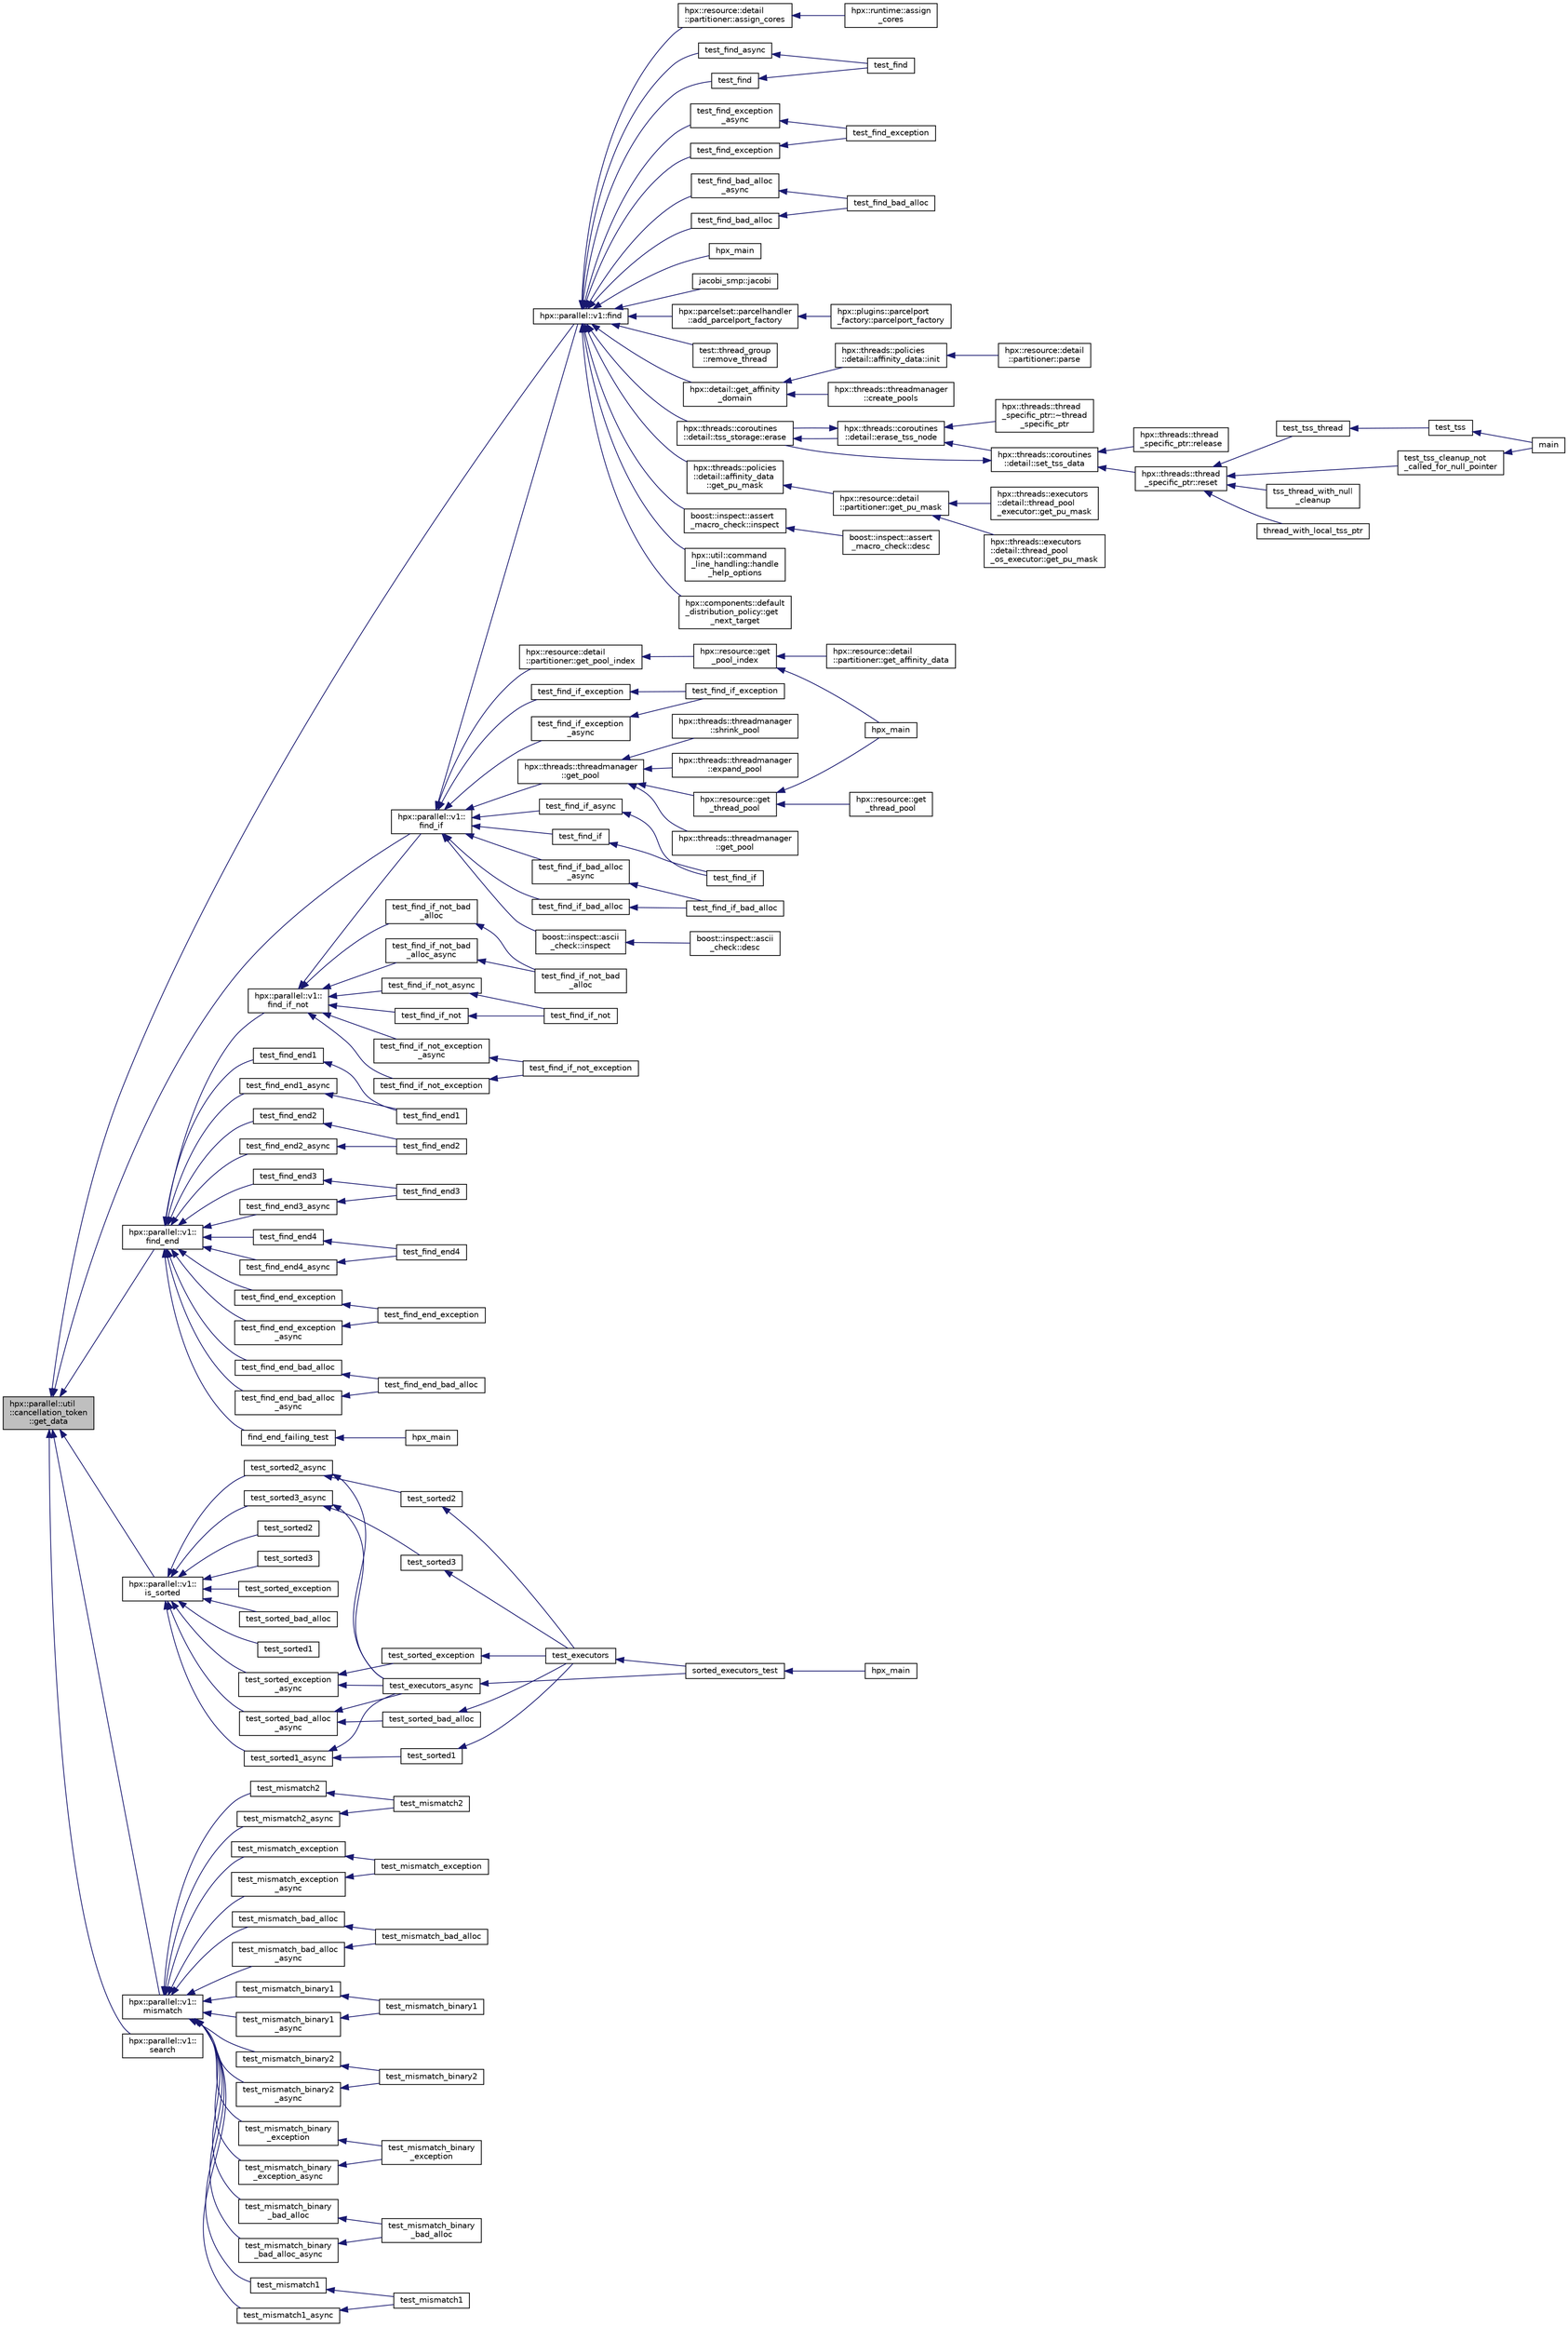 digraph "hpx::parallel::util::cancellation_token::get_data"
{
  edge [fontname="Helvetica",fontsize="10",labelfontname="Helvetica",labelfontsize="10"];
  node [fontname="Helvetica",fontsize="10",shape=record];
  rankdir="LR";
  Node171 [label="hpx::parallel::util\l::cancellation_token\l::get_data",height=0.2,width=0.4,color="black", fillcolor="grey75", style="filled", fontcolor="black"];
  Node171 -> Node172 [dir="back",color="midnightblue",fontsize="10",style="solid",fontname="Helvetica"];
  Node172 [label="hpx::parallel::v1::find",height=0.2,width=0.4,color="black", fillcolor="white", style="filled",URL="$db/db9/namespacehpx_1_1parallel_1_1v1.html#a76c5f5c453899c36a61bfa76425b007a"];
  Node172 -> Node173 [dir="back",color="midnightblue",fontsize="10",style="solid",fontname="Helvetica"];
  Node173 [label="hpx::threads::policies\l::detail::affinity_data\l::get_pu_mask",height=0.2,width=0.4,color="black", fillcolor="white", style="filled",URL="$d7/d9b/structhpx_1_1threads_1_1policies_1_1detail_1_1affinity__data.html#ab0cc2ec8ed94ae2b82c20a6b975ecf75"];
  Node173 -> Node174 [dir="back",color="midnightblue",fontsize="10",style="solid",fontname="Helvetica"];
  Node174 [label="hpx::resource::detail\l::partitioner::get_pu_mask",height=0.2,width=0.4,color="black", fillcolor="white", style="filled",URL="$d0/dab/classhpx_1_1resource_1_1detail_1_1partitioner.html#a9cee933ef199fef31e6b8d48f42bb77b"];
  Node174 -> Node175 [dir="back",color="midnightblue",fontsize="10",style="solid",fontname="Helvetica"];
  Node175 [label="hpx::threads::executors\l::detail::thread_pool\l_executor::get_pu_mask",height=0.2,width=0.4,color="black", fillcolor="white", style="filled",URL="$d0/d20/classhpx_1_1threads_1_1executors_1_1detail_1_1thread__pool__executor.html#a6a0c0ade274c2f5f2f6651699873942c"];
  Node174 -> Node176 [dir="back",color="midnightblue",fontsize="10",style="solid",fontname="Helvetica"];
  Node176 [label="hpx::threads::executors\l::detail::thread_pool\l_os_executor::get_pu_mask",height=0.2,width=0.4,color="black", fillcolor="white", style="filled",URL="$da/dda/classhpx_1_1threads_1_1executors_1_1detail_1_1thread__pool__os__executor.html#ac43430f91516a48e9ddbefd7ee58ef3c"];
  Node172 -> Node177 [dir="back",color="midnightblue",fontsize="10",style="solid",fontname="Helvetica"];
  Node177 [label="boost::inspect::assert\l_macro_check::inspect",height=0.2,width=0.4,color="black", fillcolor="white", style="filled",URL="$dc/dc3/classboost_1_1inspect_1_1assert__macro__check.html#acacd792dafb1acb416c7ff6e6de75277"];
  Node177 -> Node178 [dir="back",color="midnightblue",fontsize="10",style="solid",fontname="Helvetica"];
  Node178 [label="boost::inspect::assert\l_macro_check::desc",height=0.2,width=0.4,color="black", fillcolor="white", style="filled",URL="$dc/dc3/classboost_1_1inspect_1_1assert__macro__check.html#a285a9944af58fe40003209254e09b8b9"];
  Node172 -> Node179 [dir="back",color="midnightblue",fontsize="10",style="solid",fontname="Helvetica"];
  Node179 [label="hpx::util::command\l_line_handling::handle\l_help_options",height=0.2,width=0.4,color="black", fillcolor="white", style="filled",URL="$d2/df0/structhpx_1_1util_1_1command__line__handling.html#a82826d63f60ce620e8ad794f8af4ceaa"];
  Node172 -> Node180 [dir="back",color="midnightblue",fontsize="10",style="solid",fontname="Helvetica"];
  Node180 [label="hpx::components::default\l_distribution_policy::get\l_next_target",height=0.2,width=0.4,color="black", fillcolor="white", style="filled",URL="$dc/dba/structhpx_1_1components_1_1default__distribution__policy.html#a4e1bef382e3d6843ff6dda045595dd4e"];
  Node172 -> Node181 [dir="back",color="midnightblue",fontsize="10",style="solid",fontname="Helvetica"];
  Node181 [label="hpx::resource::detail\l::partitioner::assign_cores",height=0.2,width=0.4,color="black", fillcolor="white", style="filled",URL="$d0/dab/classhpx_1_1resource_1_1detail_1_1partitioner.html#a11483ef960b429a24d9856cba726bd04"];
  Node181 -> Node182 [dir="back",color="midnightblue",fontsize="10",style="solid",fontname="Helvetica"];
  Node182 [label="hpx::runtime::assign\l_cores",height=0.2,width=0.4,color="black", fillcolor="white", style="filled",URL="$d0/d7b/classhpx_1_1runtime.html#ab3c29b4713d734dea0e6a5799bfe24e5"];
  Node172 -> Node183 [dir="back",color="midnightblue",fontsize="10",style="solid",fontname="Helvetica"];
  Node183 [label="test_find",height=0.2,width=0.4,color="black", fillcolor="white", style="filled",URL="$d4/dfc/find_8cpp.html#a413cca1acd45c0d8e2f932c6ef2fd02f"];
  Node183 -> Node184 [dir="back",color="midnightblue",fontsize="10",style="solid",fontname="Helvetica"];
  Node184 [label="test_find",height=0.2,width=0.4,color="black", fillcolor="white", style="filled",URL="$d4/dfc/find_8cpp.html#add2f807b977eafe91b6be7e6035d8d6a"];
  Node172 -> Node185 [dir="back",color="midnightblue",fontsize="10",style="solid",fontname="Helvetica"];
  Node185 [label="test_find_async",height=0.2,width=0.4,color="black", fillcolor="white", style="filled",URL="$d4/dfc/find_8cpp.html#abcfb114fa4026d0c9fb890366bd0bbec"];
  Node185 -> Node184 [dir="back",color="midnightblue",fontsize="10",style="solid",fontname="Helvetica"];
  Node172 -> Node186 [dir="back",color="midnightblue",fontsize="10",style="solid",fontname="Helvetica"];
  Node186 [label="test_find_exception",height=0.2,width=0.4,color="black", fillcolor="white", style="filled",URL="$d4/dfc/find_8cpp.html#a496774f6f0dd50d32f0f2839011fb820"];
  Node186 -> Node187 [dir="back",color="midnightblue",fontsize="10",style="solid",fontname="Helvetica"];
  Node187 [label="test_find_exception",height=0.2,width=0.4,color="black", fillcolor="white", style="filled",URL="$d4/dfc/find_8cpp.html#a9404283ee70c671c19d01288d4d8796f"];
  Node172 -> Node188 [dir="back",color="midnightblue",fontsize="10",style="solid",fontname="Helvetica"];
  Node188 [label="test_find_exception\l_async",height=0.2,width=0.4,color="black", fillcolor="white", style="filled",URL="$d4/dfc/find_8cpp.html#a53292bd46fa066f703c6fd40f981cd45"];
  Node188 -> Node187 [dir="back",color="midnightblue",fontsize="10",style="solid",fontname="Helvetica"];
  Node172 -> Node189 [dir="back",color="midnightblue",fontsize="10",style="solid",fontname="Helvetica"];
  Node189 [label="test_find_bad_alloc",height=0.2,width=0.4,color="black", fillcolor="white", style="filled",URL="$d4/dfc/find_8cpp.html#ac2312cc0f6667cd3cff2caa36d1b7734"];
  Node189 -> Node190 [dir="back",color="midnightblue",fontsize="10",style="solid",fontname="Helvetica"];
  Node190 [label="test_find_bad_alloc",height=0.2,width=0.4,color="black", fillcolor="white", style="filled",URL="$d4/dfc/find_8cpp.html#ae5fbab4398b9ca90cc964b615b5f1c1a"];
  Node172 -> Node191 [dir="back",color="midnightblue",fontsize="10",style="solid",fontname="Helvetica"];
  Node191 [label="test_find_bad_alloc\l_async",height=0.2,width=0.4,color="black", fillcolor="white", style="filled",URL="$d4/dfc/find_8cpp.html#a0c63d4bd514863e2ddf82ae7f509ffbe"];
  Node191 -> Node190 [dir="back",color="midnightblue",fontsize="10",style="solid",fontname="Helvetica"];
  Node172 -> Node192 [dir="back",color="midnightblue",fontsize="10",style="solid",fontname="Helvetica"];
  Node192 [label="hpx_main",height=0.2,width=0.4,color="black", fillcolor="white", style="filled",URL="$d3/d07/hpx__main_8cpp.html#aefd26dd818037509b2241068d57e3e1d"];
  Node172 -> Node193 [dir="back",color="midnightblue",fontsize="10",style="solid",fontname="Helvetica"];
  Node193 [label="jacobi_smp::jacobi",height=0.2,width=0.4,color="black", fillcolor="white", style="filled",URL="$d9/d34/namespacejacobi__smp.html#af900093e00c8d09d2dab2ab5a9885b88"];
  Node172 -> Node194 [dir="back",color="midnightblue",fontsize="10",style="solid",fontname="Helvetica"];
  Node194 [label="hpx::parcelset::parcelhandler\l::add_parcelport_factory",height=0.2,width=0.4,color="black", fillcolor="white", style="filled",URL="$d4/d2f/classhpx_1_1parcelset_1_1parcelhandler.html#a9da109ba1c81cf97c3a23f3574236792"];
  Node194 -> Node195 [dir="back",color="midnightblue",fontsize="10",style="solid",fontname="Helvetica"];
  Node195 [label="hpx::plugins::parcelport\l_factory::parcelport_factory",height=0.2,width=0.4,color="black", fillcolor="white", style="filled",URL="$d2/d50/structhpx_1_1plugins_1_1parcelport__factory.html#ab8a171f42000c26fc87ef284cf5f430d",tooltip="Construct a new factory instance. "];
  Node172 -> Node196 [dir="back",color="midnightblue",fontsize="10",style="solid",fontname="Helvetica"];
  Node196 [label="test::thread_group\l::remove_thread",height=0.2,width=0.4,color="black", fillcolor="white", style="filled",URL="$d3/d4a/classtest_1_1thread__group.html#a46ede5745b9a3f16477ab7ccef9df327"];
  Node172 -> Node197 [dir="back",color="midnightblue",fontsize="10",style="solid",fontname="Helvetica"];
  Node197 [label="hpx::detail::get_affinity\l_domain",height=0.2,width=0.4,color="black", fillcolor="white", style="filled",URL="$d5/dbe/namespacehpx_1_1detail.html#aba0255eccfb2fb3814686ca35150ed98"];
  Node197 -> Node198 [dir="back",color="midnightblue",fontsize="10",style="solid",fontname="Helvetica"];
  Node198 [label="hpx::threads::policies\l::detail::affinity_data::init",height=0.2,width=0.4,color="black", fillcolor="white", style="filled",URL="$d7/d9b/structhpx_1_1threads_1_1policies_1_1detail_1_1affinity__data.html#af1b5d1af92b58e065b42048f9114f107"];
  Node198 -> Node199 [dir="back",color="midnightblue",fontsize="10",style="solid",fontname="Helvetica"];
  Node199 [label="hpx::resource::detail\l::partitioner::parse",height=0.2,width=0.4,color="black", fillcolor="white", style="filled",URL="$d0/dab/classhpx_1_1resource_1_1detail_1_1partitioner.html#a8319dd5018945e7d493f7a6d88a6ca02"];
  Node197 -> Node200 [dir="back",color="midnightblue",fontsize="10",style="solid",fontname="Helvetica"];
  Node200 [label="hpx::threads::threadmanager\l::create_pools",height=0.2,width=0.4,color="black", fillcolor="white", style="filled",URL="$d5/daa/classhpx_1_1threads_1_1threadmanager.html#a06b54e28bef5baacf1e8bff34adac4d0"];
  Node172 -> Node201 [dir="back",color="midnightblue",fontsize="10",style="solid",fontname="Helvetica"];
  Node201 [label="hpx::threads::coroutines\l::detail::tss_storage::erase",height=0.2,width=0.4,color="black", fillcolor="white", style="filled",URL="$d3/dbe/classhpx_1_1threads_1_1coroutines_1_1detail_1_1tss__storage.html#a451f63a99f268755c501200b504e8058"];
  Node201 -> Node202 [dir="back",color="midnightblue",fontsize="10",style="solid",fontname="Helvetica"];
  Node202 [label="hpx::threads::coroutines\l::detail::erase_tss_node",height=0.2,width=0.4,color="black", fillcolor="white", style="filled",URL="$d2/dfe/namespacehpx_1_1threads_1_1coroutines_1_1detail.html#a0015b3872ea3c32ecfdc3da42ce132e8"];
  Node202 -> Node203 [dir="back",color="midnightblue",fontsize="10",style="solid",fontname="Helvetica"];
  Node203 [label="hpx::threads::thread\l_specific_ptr::~thread\l_specific_ptr",height=0.2,width=0.4,color="black", fillcolor="white", style="filled",URL="$d1/dd4/classhpx_1_1threads_1_1thread__specific__ptr.html#ad3e46c15fe05e660ad592e0c9797f018"];
  Node202 -> Node204 [dir="back",color="midnightblue",fontsize="10",style="solid",fontname="Helvetica"];
  Node204 [label="hpx::threads::coroutines\l::detail::set_tss_data",height=0.2,width=0.4,color="black", fillcolor="white", style="filled",URL="$d2/dfe/namespacehpx_1_1threads_1_1coroutines_1_1detail.html#a85126f59ca3809c64cfcfcae99429a67"];
  Node204 -> Node205 [dir="back",color="midnightblue",fontsize="10",style="solid",fontname="Helvetica"];
  Node205 [label="hpx::threads::thread\l_specific_ptr::release",height=0.2,width=0.4,color="black", fillcolor="white", style="filled",URL="$d1/dd4/classhpx_1_1threads_1_1thread__specific__ptr.html#a8e31cd7392d00aabdc93aa9e358be1b7"];
  Node204 -> Node206 [dir="back",color="midnightblue",fontsize="10",style="solid",fontname="Helvetica"];
  Node206 [label="hpx::threads::thread\l_specific_ptr::reset",height=0.2,width=0.4,color="black", fillcolor="white", style="filled",URL="$d1/dd4/classhpx_1_1threads_1_1thread__specific__ptr.html#af0654936c456eaf9700979a6b43a0c85"];
  Node206 -> Node207 [dir="back",color="midnightblue",fontsize="10",style="solid",fontname="Helvetica"];
  Node207 [label="test_tss_thread",height=0.2,width=0.4,color="black", fillcolor="white", style="filled",URL="$dc/d69/tests_2unit_2threads_2tss_8cpp.html#a34a05b59682be89efcb6f071094b0580"];
  Node207 -> Node208 [dir="back",color="midnightblue",fontsize="10",style="solid",fontname="Helvetica"];
  Node208 [label="test_tss",height=0.2,width=0.4,color="black", fillcolor="white", style="filled",URL="$dc/d69/tests_2unit_2threads_2tss_8cpp.html#a0d9e811cdb56a2a84ce48358e890563b"];
  Node208 -> Node209 [dir="back",color="midnightblue",fontsize="10",style="solid",fontname="Helvetica"];
  Node209 [label="main",height=0.2,width=0.4,color="black", fillcolor="white", style="filled",URL="$dc/d69/tests_2unit_2threads_2tss_8cpp.html#a3c04138a5bfe5d72780bb7e82a18e627"];
  Node206 -> Node210 [dir="back",color="midnightblue",fontsize="10",style="solid",fontname="Helvetica"];
  Node210 [label="tss_thread_with_null\l_cleanup",height=0.2,width=0.4,color="black", fillcolor="white", style="filled",URL="$dc/d69/tests_2unit_2threads_2tss_8cpp.html#adff6b518b18df76950dbeede8633289a"];
  Node206 -> Node211 [dir="back",color="midnightblue",fontsize="10",style="solid",fontname="Helvetica"];
  Node211 [label="thread_with_local_tss_ptr",height=0.2,width=0.4,color="black", fillcolor="white", style="filled",URL="$dc/d69/tests_2unit_2threads_2tss_8cpp.html#ae5a8982f0cfef7dc0e34d5c518b44e58"];
  Node206 -> Node212 [dir="back",color="midnightblue",fontsize="10",style="solid",fontname="Helvetica"];
  Node212 [label="test_tss_cleanup_not\l_called_for_null_pointer",height=0.2,width=0.4,color="black", fillcolor="white", style="filled",URL="$dc/d69/tests_2unit_2threads_2tss_8cpp.html#a3c76bb8ad4d9b03d2b075212b535e212"];
  Node212 -> Node209 [dir="back",color="midnightblue",fontsize="10",style="solid",fontname="Helvetica"];
  Node204 -> Node201 [dir="back",color="midnightblue",fontsize="10",style="solid",fontname="Helvetica"];
  Node202 -> Node201 [dir="back",color="midnightblue",fontsize="10",style="solid",fontname="Helvetica"];
  Node171 -> Node213 [dir="back",color="midnightblue",fontsize="10",style="solid",fontname="Helvetica"];
  Node213 [label="hpx::parallel::v1::\lfind_if",height=0.2,width=0.4,color="black", fillcolor="white", style="filled",URL="$db/db9/namespacehpx_1_1parallel_1_1v1.html#a1f66ab2a9b26ef5b5ed2c08194586b86"];
  Node213 -> Node214 [dir="back",color="midnightblue",fontsize="10",style="solid",fontname="Helvetica"];
  Node214 [label="boost::inspect::ascii\l_check::inspect",height=0.2,width=0.4,color="black", fillcolor="white", style="filled",URL="$df/d41/classboost_1_1inspect_1_1ascii__check.html#a42c51a97f6f401032bb06a96f48a96dd"];
  Node214 -> Node215 [dir="back",color="midnightblue",fontsize="10",style="solid",fontname="Helvetica"];
  Node215 [label="boost::inspect::ascii\l_check::desc",height=0.2,width=0.4,color="black", fillcolor="white", style="filled",URL="$df/d41/classboost_1_1inspect_1_1ascii__check.html#a645f9f7b272f2137ccb5a25402a697e7"];
  Node213 -> Node216 [dir="back",color="midnightblue",fontsize="10",style="solid",fontname="Helvetica"];
  Node216 [label="hpx::resource::detail\l::partitioner::get_pool_index",height=0.2,width=0.4,color="black", fillcolor="white", style="filled",URL="$d0/dab/classhpx_1_1resource_1_1detail_1_1partitioner.html#ab3b993cdf82212962ba91cd58914206d"];
  Node216 -> Node217 [dir="back",color="midnightblue",fontsize="10",style="solid",fontname="Helvetica"];
  Node217 [label="hpx::resource::get\l_pool_index",height=0.2,width=0.4,color="black", fillcolor="white", style="filled",URL="$dd/da5/namespacehpx_1_1resource.html#ac7e9a020183708e907604dbf16260e84",tooltip="Return the internal index of the pool given its name. "];
  Node217 -> Node218 [dir="back",color="midnightblue",fontsize="10",style="solid",fontname="Helvetica"];
  Node218 [label="hpx::resource::detail\l::partitioner::get_affinity_data",height=0.2,width=0.4,color="black", fillcolor="white", style="filled",URL="$d0/dab/classhpx_1_1resource_1_1detail_1_1partitioner.html#a932efced0bbfee361094b8552334d931"];
  Node217 -> Node219 [dir="back",color="midnightblue",fontsize="10",style="solid",fontname="Helvetica"];
  Node219 [label="hpx_main",height=0.2,width=0.4,color="black", fillcolor="white", style="filled",URL="$d8/dd8/resource__partitioner_8cpp.html#ab1825231fb9efbfb464404767c072654"];
  Node213 -> Node172 [dir="back",color="midnightblue",fontsize="10",style="solid",fontname="Helvetica"];
  Node213 -> Node220 [dir="back",color="midnightblue",fontsize="10",style="solid",fontname="Helvetica"];
  Node220 [label="test_find_if",height=0.2,width=0.4,color="black", fillcolor="white", style="filled",URL="$d4/d38/findif_8cpp.html#abc1eda77a21ef47a5d324973348433d4"];
  Node220 -> Node221 [dir="back",color="midnightblue",fontsize="10",style="solid",fontname="Helvetica"];
  Node221 [label="test_find_if",height=0.2,width=0.4,color="black", fillcolor="white", style="filled",URL="$d4/d38/findif_8cpp.html#aa58ac17d27d62dadbe679e9fa96669ff"];
  Node213 -> Node222 [dir="back",color="midnightblue",fontsize="10",style="solid",fontname="Helvetica"];
  Node222 [label="test_find_if_async",height=0.2,width=0.4,color="black", fillcolor="white", style="filled",URL="$d4/d38/findif_8cpp.html#ae5df631653b627a610f515fea1cea3db"];
  Node222 -> Node221 [dir="back",color="midnightblue",fontsize="10",style="solid",fontname="Helvetica"];
  Node213 -> Node223 [dir="back",color="midnightblue",fontsize="10",style="solid",fontname="Helvetica"];
  Node223 [label="test_find_if_exception",height=0.2,width=0.4,color="black", fillcolor="white", style="filled",URL="$d4/d38/findif_8cpp.html#aa7a75ac5991de14b0dd11b40a5a47443"];
  Node223 -> Node224 [dir="back",color="midnightblue",fontsize="10",style="solid",fontname="Helvetica"];
  Node224 [label="test_find_if_exception",height=0.2,width=0.4,color="black", fillcolor="white", style="filled",URL="$d4/d38/findif_8cpp.html#ab8eb6fb838a8fbeb2168d4389fc72f61"];
  Node213 -> Node225 [dir="back",color="midnightblue",fontsize="10",style="solid",fontname="Helvetica"];
  Node225 [label="test_find_if_exception\l_async",height=0.2,width=0.4,color="black", fillcolor="white", style="filled",URL="$d4/d38/findif_8cpp.html#a13c3bd009f35072707131129ad78af93"];
  Node225 -> Node224 [dir="back",color="midnightblue",fontsize="10",style="solid",fontname="Helvetica"];
  Node213 -> Node226 [dir="back",color="midnightblue",fontsize="10",style="solid",fontname="Helvetica"];
  Node226 [label="test_find_if_bad_alloc",height=0.2,width=0.4,color="black", fillcolor="white", style="filled",URL="$d4/d38/findif_8cpp.html#a4b854e9063a6148edca5b34a9e8d9420"];
  Node226 -> Node227 [dir="back",color="midnightblue",fontsize="10",style="solid",fontname="Helvetica"];
  Node227 [label="test_find_if_bad_alloc",height=0.2,width=0.4,color="black", fillcolor="white", style="filled",URL="$d4/d38/findif_8cpp.html#a344ef302e5ffb2f31503fffc54940c3a"];
  Node213 -> Node228 [dir="back",color="midnightblue",fontsize="10",style="solid",fontname="Helvetica"];
  Node228 [label="test_find_if_bad_alloc\l_async",height=0.2,width=0.4,color="black", fillcolor="white", style="filled",URL="$d4/d38/findif_8cpp.html#a0979bc48eb5a92bc867eb3a95dc8c82c"];
  Node228 -> Node227 [dir="back",color="midnightblue",fontsize="10",style="solid",fontname="Helvetica"];
  Node213 -> Node229 [dir="back",color="midnightblue",fontsize="10",style="solid",fontname="Helvetica"];
  Node229 [label="hpx::threads::threadmanager\l::get_pool",height=0.2,width=0.4,color="black", fillcolor="white", style="filled",URL="$d5/daa/classhpx_1_1threads_1_1threadmanager.html#a845e1a0201a5d57de5855af30324a4b3"];
  Node229 -> Node230 [dir="back",color="midnightblue",fontsize="10",style="solid",fontname="Helvetica"];
  Node230 [label="hpx::resource::get\l_thread_pool",height=0.2,width=0.4,color="black", fillcolor="white", style="filled",URL="$dd/da5/namespacehpx_1_1resource.html#a2e20247c053e087e94a40d50b9689ed7",tooltip="Return the name of the pool given its name. "];
  Node230 -> Node231 [dir="back",color="midnightblue",fontsize="10",style="solid",fontname="Helvetica"];
  Node231 [label="hpx::resource::get\l_thread_pool",height=0.2,width=0.4,color="black", fillcolor="white", style="filled",URL="$dd/da5/namespacehpx_1_1resource.html#a8ab78d95eaa6f193a085a1d983ea9f5b",tooltip="Return the thread pool given its internal index. "];
  Node230 -> Node219 [dir="back",color="midnightblue",fontsize="10",style="solid",fontname="Helvetica"];
  Node229 -> Node232 [dir="back",color="midnightblue",fontsize="10",style="solid",fontname="Helvetica"];
  Node232 [label="hpx::threads::threadmanager\l::get_pool",height=0.2,width=0.4,color="black", fillcolor="white", style="filled",URL="$d5/daa/classhpx_1_1threads_1_1threadmanager.html#a7515176a43e6e2f947c539c44adf9089"];
  Node229 -> Node233 [dir="back",color="midnightblue",fontsize="10",style="solid",fontname="Helvetica"];
  Node233 [label="hpx::threads::threadmanager\l::shrink_pool",height=0.2,width=0.4,color="black", fillcolor="white", style="filled",URL="$d5/daa/classhpx_1_1threads_1_1threadmanager.html#a29170722b44bd7e3b8722d39fdff704c"];
  Node229 -> Node234 [dir="back",color="midnightblue",fontsize="10",style="solid",fontname="Helvetica"];
  Node234 [label="hpx::threads::threadmanager\l::expand_pool",height=0.2,width=0.4,color="black", fillcolor="white", style="filled",URL="$d5/daa/classhpx_1_1threads_1_1threadmanager.html#a4f3cf57d4561a7cca4c47d6bc05ccc58"];
  Node171 -> Node235 [dir="back",color="midnightblue",fontsize="10",style="solid",fontname="Helvetica"];
  Node235 [label="hpx::parallel::v1::\lfind_end",height=0.2,width=0.4,color="black", fillcolor="white", style="filled",URL="$db/db9/namespacehpx_1_1parallel_1_1v1.html#a26511ec61e75971d7c4c15c021548f9d"];
  Node235 -> Node236 [dir="back",color="midnightblue",fontsize="10",style="solid",fontname="Helvetica"];
  Node236 [label="hpx::parallel::v1::\lfind_if_not",height=0.2,width=0.4,color="black", fillcolor="white", style="filled",URL="$db/db9/namespacehpx_1_1parallel_1_1v1.html#ac7aaee4759c37f4d0e83b51f313aa28d"];
  Node236 -> Node213 [dir="back",color="midnightblue",fontsize="10",style="solid",fontname="Helvetica"];
  Node236 -> Node237 [dir="back",color="midnightblue",fontsize="10",style="solid",fontname="Helvetica"];
  Node237 [label="test_find_if_not",height=0.2,width=0.4,color="black", fillcolor="white", style="filled",URL="$dd/df5/findifnot_8cpp.html#abd4629a4554af3412989223a15203f0d"];
  Node237 -> Node238 [dir="back",color="midnightblue",fontsize="10",style="solid",fontname="Helvetica"];
  Node238 [label="test_find_if_not",height=0.2,width=0.4,color="black", fillcolor="white", style="filled",URL="$dd/df5/findifnot_8cpp.html#aba7e711f39aae766b708708eb4bbafe7"];
  Node236 -> Node239 [dir="back",color="midnightblue",fontsize="10",style="solid",fontname="Helvetica"];
  Node239 [label="test_find_if_not_async",height=0.2,width=0.4,color="black", fillcolor="white", style="filled",URL="$dd/df5/findifnot_8cpp.html#a042fb4ac6fb511705362fdd7e4b4337e"];
  Node239 -> Node238 [dir="back",color="midnightblue",fontsize="10",style="solid",fontname="Helvetica"];
  Node236 -> Node240 [dir="back",color="midnightblue",fontsize="10",style="solid",fontname="Helvetica"];
  Node240 [label="test_find_if_not_bad\l_alloc",height=0.2,width=0.4,color="black", fillcolor="white", style="filled",URL="$df/de4/findifnot__bad__alloc_8cpp.html#abba8188ba6351edd5fe8e9152c89fea1"];
  Node240 -> Node241 [dir="back",color="midnightblue",fontsize="10",style="solid",fontname="Helvetica"];
  Node241 [label="test_find_if_not_bad\l_alloc",height=0.2,width=0.4,color="black", fillcolor="white", style="filled",URL="$df/de4/findifnot__bad__alloc_8cpp.html#af4ef55592d65e818549d3ddb7b0c54b2"];
  Node236 -> Node242 [dir="back",color="midnightblue",fontsize="10",style="solid",fontname="Helvetica"];
  Node242 [label="test_find_if_not_bad\l_alloc_async",height=0.2,width=0.4,color="black", fillcolor="white", style="filled",URL="$df/de4/findifnot__bad__alloc_8cpp.html#a3167291a243ef150714afcc19f6196ed"];
  Node242 -> Node241 [dir="back",color="midnightblue",fontsize="10",style="solid",fontname="Helvetica"];
  Node236 -> Node243 [dir="back",color="midnightblue",fontsize="10",style="solid",fontname="Helvetica"];
  Node243 [label="test_find_if_not_exception",height=0.2,width=0.4,color="black", fillcolor="white", style="filled",URL="$dc/d17/findifnot__exception_8cpp.html#aba8e91e299a773af34d2e40130333926"];
  Node243 -> Node244 [dir="back",color="midnightblue",fontsize="10",style="solid",fontname="Helvetica"];
  Node244 [label="test_find_if_not_exception",height=0.2,width=0.4,color="black", fillcolor="white", style="filled",URL="$dc/d17/findifnot__exception_8cpp.html#a1fdcae775738d85119cc77bf94ca50b0"];
  Node236 -> Node245 [dir="back",color="midnightblue",fontsize="10",style="solid",fontname="Helvetica"];
  Node245 [label="test_find_if_not_exception\l_async",height=0.2,width=0.4,color="black", fillcolor="white", style="filled",URL="$dc/d17/findifnot__exception_8cpp.html#a0c8c55582d64936550f797774a8b591e"];
  Node245 -> Node244 [dir="back",color="midnightblue",fontsize="10",style="solid",fontname="Helvetica"];
  Node235 -> Node246 [dir="back",color="midnightblue",fontsize="10",style="solid",fontname="Helvetica"];
  Node246 [label="test_find_end1",height=0.2,width=0.4,color="black", fillcolor="white", style="filled",URL="$de/d27/findend_8cpp.html#a8d69f88e05067fa16f1bc996e4f5204a"];
  Node246 -> Node247 [dir="back",color="midnightblue",fontsize="10",style="solid",fontname="Helvetica"];
  Node247 [label="test_find_end1",height=0.2,width=0.4,color="black", fillcolor="white", style="filled",URL="$de/d27/findend_8cpp.html#a8e03fd67aaf1583b64ad08fb6a7406e0"];
  Node235 -> Node248 [dir="back",color="midnightblue",fontsize="10",style="solid",fontname="Helvetica"];
  Node248 [label="test_find_end1_async",height=0.2,width=0.4,color="black", fillcolor="white", style="filled",URL="$de/d27/findend_8cpp.html#a3c2aa414b7e6f2849bfff77eee053c6c"];
  Node248 -> Node247 [dir="back",color="midnightblue",fontsize="10",style="solid",fontname="Helvetica"];
  Node235 -> Node249 [dir="back",color="midnightblue",fontsize="10",style="solid",fontname="Helvetica"];
  Node249 [label="test_find_end2",height=0.2,width=0.4,color="black", fillcolor="white", style="filled",URL="$de/d27/findend_8cpp.html#ae26806919871ed18953e72532f2d5cdd"];
  Node249 -> Node250 [dir="back",color="midnightblue",fontsize="10",style="solid",fontname="Helvetica"];
  Node250 [label="test_find_end2",height=0.2,width=0.4,color="black", fillcolor="white", style="filled",URL="$de/d27/findend_8cpp.html#a311945d5d5b3d9f350365dd5cffa2845"];
  Node235 -> Node251 [dir="back",color="midnightblue",fontsize="10",style="solid",fontname="Helvetica"];
  Node251 [label="test_find_end2_async",height=0.2,width=0.4,color="black", fillcolor="white", style="filled",URL="$de/d27/findend_8cpp.html#a163128cab241b1a66d1729e13bb00b17"];
  Node251 -> Node250 [dir="back",color="midnightblue",fontsize="10",style="solid",fontname="Helvetica"];
  Node235 -> Node252 [dir="back",color="midnightblue",fontsize="10",style="solid",fontname="Helvetica"];
  Node252 [label="test_find_end3",height=0.2,width=0.4,color="black", fillcolor="white", style="filled",URL="$de/d27/findend_8cpp.html#aa91633a737ceadc8e97fe2a305f9cbfc"];
  Node252 -> Node253 [dir="back",color="midnightblue",fontsize="10",style="solid",fontname="Helvetica"];
  Node253 [label="test_find_end3",height=0.2,width=0.4,color="black", fillcolor="white", style="filled",URL="$de/d27/findend_8cpp.html#a80def73fa5f2efde79d81e3e967ee6d7"];
  Node235 -> Node254 [dir="back",color="midnightblue",fontsize="10",style="solid",fontname="Helvetica"];
  Node254 [label="test_find_end3_async",height=0.2,width=0.4,color="black", fillcolor="white", style="filled",URL="$de/d27/findend_8cpp.html#a9287cebd15252054147305c49c61572f"];
  Node254 -> Node253 [dir="back",color="midnightblue",fontsize="10",style="solid",fontname="Helvetica"];
  Node235 -> Node255 [dir="back",color="midnightblue",fontsize="10",style="solid",fontname="Helvetica"];
  Node255 [label="test_find_end4",height=0.2,width=0.4,color="black", fillcolor="white", style="filled",URL="$de/d27/findend_8cpp.html#ad1c1901e09334db9e91e633a700d5e7c"];
  Node255 -> Node256 [dir="back",color="midnightblue",fontsize="10",style="solid",fontname="Helvetica"];
  Node256 [label="test_find_end4",height=0.2,width=0.4,color="black", fillcolor="white", style="filled",URL="$de/d27/findend_8cpp.html#a0a5a7bcf99bd31d589776b7112b1b3d5"];
  Node235 -> Node257 [dir="back",color="midnightblue",fontsize="10",style="solid",fontname="Helvetica"];
  Node257 [label="test_find_end4_async",height=0.2,width=0.4,color="black", fillcolor="white", style="filled",URL="$de/d27/findend_8cpp.html#ab88baf684c0296678fc8b3656855906a"];
  Node257 -> Node256 [dir="back",color="midnightblue",fontsize="10",style="solid",fontname="Helvetica"];
  Node235 -> Node258 [dir="back",color="midnightblue",fontsize="10",style="solid",fontname="Helvetica"];
  Node258 [label="test_find_end_exception",height=0.2,width=0.4,color="black", fillcolor="white", style="filled",URL="$de/d27/findend_8cpp.html#a3cbf222f109bd03b98a3671df65d1baa"];
  Node258 -> Node259 [dir="back",color="midnightblue",fontsize="10",style="solid",fontname="Helvetica"];
  Node259 [label="test_find_end_exception",height=0.2,width=0.4,color="black", fillcolor="white", style="filled",URL="$de/d27/findend_8cpp.html#a01b58a5865234526b5ca9f9e45ec4c50"];
  Node235 -> Node260 [dir="back",color="midnightblue",fontsize="10",style="solid",fontname="Helvetica"];
  Node260 [label="test_find_end_exception\l_async",height=0.2,width=0.4,color="black", fillcolor="white", style="filled",URL="$de/d27/findend_8cpp.html#a3093c53a289f437be7f7530c5e45b2cb"];
  Node260 -> Node259 [dir="back",color="midnightblue",fontsize="10",style="solid",fontname="Helvetica"];
  Node235 -> Node261 [dir="back",color="midnightblue",fontsize="10",style="solid",fontname="Helvetica"];
  Node261 [label="test_find_end_bad_alloc",height=0.2,width=0.4,color="black", fillcolor="white", style="filled",URL="$de/d27/findend_8cpp.html#a93a97f558c80b1b8427433a07f10b7a2"];
  Node261 -> Node262 [dir="back",color="midnightblue",fontsize="10",style="solid",fontname="Helvetica"];
  Node262 [label="test_find_end_bad_alloc",height=0.2,width=0.4,color="black", fillcolor="white", style="filled",URL="$de/d27/findend_8cpp.html#abcc8dfb59e0c8858a1882bbc9b9737ba"];
  Node235 -> Node263 [dir="back",color="midnightblue",fontsize="10",style="solid",fontname="Helvetica"];
  Node263 [label="test_find_end_bad_alloc\l_async",height=0.2,width=0.4,color="black", fillcolor="white", style="filled",URL="$de/d27/findend_8cpp.html#a4b5b5b510dc82a53c3de719a1eb3a1a2"];
  Node263 -> Node262 [dir="back",color="midnightblue",fontsize="10",style="solid",fontname="Helvetica"];
  Node235 -> Node264 [dir="back",color="midnightblue",fontsize="10",style="solid",fontname="Helvetica"];
  Node264 [label="find_end_failing_test",height=0.2,width=0.4,color="black", fillcolor="white", style="filled",URL="$da/d34/minimal__findend_8cpp.html#a5accbf9bf8450d27c9db9dcec775df0b"];
  Node264 -> Node265 [dir="back",color="midnightblue",fontsize="10",style="solid",fontname="Helvetica"];
  Node265 [label="hpx_main",height=0.2,width=0.4,color="black", fillcolor="white", style="filled",URL="$da/d34/minimal__findend_8cpp.html#aefd26dd818037509b2241068d57e3e1d"];
  Node171 -> Node266 [dir="back",color="midnightblue",fontsize="10",style="solid",fontname="Helvetica"];
  Node266 [label="hpx::parallel::v1::\lis_sorted",height=0.2,width=0.4,color="black", fillcolor="white", style="filled",URL="$db/db9/namespacehpx_1_1parallel_1_1v1.html#a85efa0a779518b75859d9c55fd211cb0"];
  Node266 -> Node267 [dir="back",color="midnightblue",fontsize="10",style="solid",fontname="Helvetica"];
  Node267 [label="test_sorted1",height=0.2,width=0.4,color="black", fillcolor="white", style="filled",URL="$d7/d7f/is__sorted__tests_8hpp.html#af092ec0df033820c3dff0d54672d8c37"];
  Node266 -> Node268 [dir="back",color="midnightblue",fontsize="10",style="solid",fontname="Helvetica"];
  Node268 [label="test_sorted1_async",height=0.2,width=0.4,color="black", fillcolor="white", style="filled",URL="$d7/d7f/is__sorted__tests_8hpp.html#a723a02fd111726dae729982168652a33"];
  Node268 -> Node269 [dir="back",color="midnightblue",fontsize="10",style="solid",fontname="Helvetica"];
  Node269 [label="test_sorted1",height=0.2,width=0.4,color="black", fillcolor="white", style="filled",URL="$df/d8f/is__sorted_8cpp.html#aed8e91e4395ae68a39f84ac76114ab63"];
  Node269 -> Node270 [dir="back",color="midnightblue",fontsize="10",style="solid",fontname="Helvetica"];
  Node270 [label="test_executors",height=0.2,width=0.4,color="black", fillcolor="white", style="filled",URL="$d1/d98/is__sorted__executors__v1_8cpp.html#aa2a590bab3d01b2e0c3f5ebb551e6df0"];
  Node270 -> Node271 [dir="back",color="midnightblue",fontsize="10",style="solid",fontname="Helvetica"];
  Node271 [label="sorted_executors_test",height=0.2,width=0.4,color="black", fillcolor="white", style="filled",URL="$d1/d98/is__sorted__executors__v1_8cpp.html#afa1ce77233e5dafb8a2b46c34746c25a"];
  Node271 -> Node272 [dir="back",color="midnightblue",fontsize="10",style="solid",fontname="Helvetica"];
  Node272 [label="hpx_main",height=0.2,width=0.4,color="black", fillcolor="white", style="filled",URL="$d1/d98/is__sorted__executors__v1_8cpp.html#a4ca51ec94fa82421fc621b58eef7b01c"];
  Node268 -> Node273 [dir="back",color="midnightblue",fontsize="10",style="solid",fontname="Helvetica"];
  Node273 [label="test_executors_async",height=0.2,width=0.4,color="black", fillcolor="white", style="filled",URL="$d1/d98/is__sorted__executors__v1_8cpp.html#a930d409ea07ad974379591f1f0531b59"];
  Node273 -> Node271 [dir="back",color="midnightblue",fontsize="10",style="solid",fontname="Helvetica"];
  Node266 -> Node274 [dir="back",color="midnightblue",fontsize="10",style="solid",fontname="Helvetica"];
  Node274 [label="test_sorted2",height=0.2,width=0.4,color="black", fillcolor="white", style="filled",URL="$d7/d7f/is__sorted__tests_8hpp.html#a15acfe05ecec007febc4170b1ace3f1e"];
  Node266 -> Node275 [dir="back",color="midnightblue",fontsize="10",style="solid",fontname="Helvetica"];
  Node275 [label="test_sorted2_async",height=0.2,width=0.4,color="black", fillcolor="white", style="filled",URL="$d7/d7f/is__sorted__tests_8hpp.html#af0f8973061875d0d752061179a828fb0"];
  Node275 -> Node276 [dir="back",color="midnightblue",fontsize="10",style="solid",fontname="Helvetica"];
  Node276 [label="test_sorted2",height=0.2,width=0.4,color="black", fillcolor="white", style="filled",URL="$df/d8f/is__sorted_8cpp.html#a3e59549925ddc9cd2e7ab881e20066e5"];
  Node276 -> Node270 [dir="back",color="midnightblue",fontsize="10",style="solid",fontname="Helvetica"];
  Node275 -> Node273 [dir="back",color="midnightblue",fontsize="10",style="solid",fontname="Helvetica"];
  Node266 -> Node277 [dir="back",color="midnightblue",fontsize="10",style="solid",fontname="Helvetica"];
  Node277 [label="test_sorted3",height=0.2,width=0.4,color="black", fillcolor="white", style="filled",URL="$d7/d7f/is__sorted__tests_8hpp.html#a6b1f4bbebeac246d0501b26775c72c8e"];
  Node266 -> Node278 [dir="back",color="midnightblue",fontsize="10",style="solid",fontname="Helvetica"];
  Node278 [label="test_sorted3_async",height=0.2,width=0.4,color="black", fillcolor="white", style="filled",URL="$d7/d7f/is__sorted__tests_8hpp.html#aad6598d23fc8cb39839ee7a18c230a33"];
  Node278 -> Node279 [dir="back",color="midnightblue",fontsize="10",style="solid",fontname="Helvetica"];
  Node279 [label="test_sorted3",height=0.2,width=0.4,color="black", fillcolor="white", style="filled",URL="$df/d8f/is__sorted_8cpp.html#a4590466dfab74605ed9b575acfd6373a"];
  Node279 -> Node270 [dir="back",color="midnightblue",fontsize="10",style="solid",fontname="Helvetica"];
  Node278 -> Node273 [dir="back",color="midnightblue",fontsize="10",style="solid",fontname="Helvetica"];
  Node266 -> Node280 [dir="back",color="midnightblue",fontsize="10",style="solid",fontname="Helvetica"];
  Node280 [label="test_sorted_exception",height=0.2,width=0.4,color="black", fillcolor="white", style="filled",URL="$d7/d7f/is__sorted__tests_8hpp.html#afc4298a076e5a7064fd3a93d09177198"];
  Node266 -> Node281 [dir="back",color="midnightblue",fontsize="10",style="solid",fontname="Helvetica"];
  Node281 [label="test_sorted_exception\l_async",height=0.2,width=0.4,color="black", fillcolor="white", style="filled",URL="$d7/d7f/is__sorted__tests_8hpp.html#a36cea3e6b5cc6d82d5bba72b2fb7927c"];
  Node281 -> Node282 [dir="back",color="midnightblue",fontsize="10",style="solid",fontname="Helvetica"];
  Node282 [label="test_sorted_exception",height=0.2,width=0.4,color="black", fillcolor="white", style="filled",URL="$df/d8f/is__sorted_8cpp.html#a6537707fb24f2c699b09632dbe91bd61"];
  Node282 -> Node270 [dir="back",color="midnightblue",fontsize="10",style="solid",fontname="Helvetica"];
  Node281 -> Node273 [dir="back",color="midnightblue",fontsize="10",style="solid",fontname="Helvetica"];
  Node266 -> Node283 [dir="back",color="midnightblue",fontsize="10",style="solid",fontname="Helvetica"];
  Node283 [label="test_sorted_bad_alloc",height=0.2,width=0.4,color="black", fillcolor="white", style="filled",URL="$d7/d7f/is__sorted__tests_8hpp.html#a23485776bc98f537fb51b5b3efbf9d53"];
  Node266 -> Node284 [dir="back",color="midnightblue",fontsize="10",style="solid",fontname="Helvetica"];
  Node284 [label="test_sorted_bad_alloc\l_async",height=0.2,width=0.4,color="black", fillcolor="white", style="filled",URL="$d7/d7f/is__sorted__tests_8hpp.html#a5a28251790d2853cf06edec134b56fb6"];
  Node284 -> Node285 [dir="back",color="midnightblue",fontsize="10",style="solid",fontname="Helvetica"];
  Node285 [label="test_sorted_bad_alloc",height=0.2,width=0.4,color="black", fillcolor="white", style="filled",URL="$df/d8f/is__sorted_8cpp.html#a2064f2225a48ac94150e50240bdf025a"];
  Node285 -> Node270 [dir="back",color="midnightblue",fontsize="10",style="solid",fontname="Helvetica"];
  Node284 -> Node273 [dir="back",color="midnightblue",fontsize="10",style="solid",fontname="Helvetica"];
  Node171 -> Node286 [dir="back",color="midnightblue",fontsize="10",style="solid",fontname="Helvetica"];
  Node286 [label="hpx::parallel::v1::\lmismatch",height=0.2,width=0.4,color="black", fillcolor="white", style="filled",URL="$db/db9/namespacehpx_1_1parallel_1_1v1.html#ad2210ac36941837306cdf8c12114a31a"];
  Node286 -> Node287 [dir="back",color="midnightblue",fontsize="10",style="solid",fontname="Helvetica"];
  Node287 [label="test_mismatch1",height=0.2,width=0.4,color="black", fillcolor="white", style="filled",URL="$da/d76/mismatch_8cpp.html#a31b8eb41137dc3981d633608c888ec94"];
  Node287 -> Node288 [dir="back",color="midnightblue",fontsize="10",style="solid",fontname="Helvetica"];
  Node288 [label="test_mismatch1",height=0.2,width=0.4,color="black", fillcolor="white", style="filled",URL="$da/d76/mismatch_8cpp.html#a3b17437050d0485f190c11d37ee64b7f"];
  Node286 -> Node289 [dir="back",color="midnightblue",fontsize="10",style="solid",fontname="Helvetica"];
  Node289 [label="test_mismatch1_async",height=0.2,width=0.4,color="black", fillcolor="white", style="filled",URL="$da/d76/mismatch_8cpp.html#a607ec4e491601e2946039c78d2519f57"];
  Node289 -> Node288 [dir="back",color="midnightblue",fontsize="10",style="solid",fontname="Helvetica"];
  Node286 -> Node290 [dir="back",color="midnightblue",fontsize="10",style="solid",fontname="Helvetica"];
  Node290 [label="test_mismatch2",height=0.2,width=0.4,color="black", fillcolor="white", style="filled",URL="$da/d76/mismatch_8cpp.html#a5e8aac44c5d46ac2cd10cca420debb9b"];
  Node290 -> Node291 [dir="back",color="midnightblue",fontsize="10",style="solid",fontname="Helvetica"];
  Node291 [label="test_mismatch2",height=0.2,width=0.4,color="black", fillcolor="white", style="filled",URL="$da/d76/mismatch_8cpp.html#add0c4ec88ea9cda37323facbcaa5ccb5"];
  Node286 -> Node292 [dir="back",color="midnightblue",fontsize="10",style="solid",fontname="Helvetica"];
  Node292 [label="test_mismatch2_async",height=0.2,width=0.4,color="black", fillcolor="white", style="filled",URL="$da/d76/mismatch_8cpp.html#a45e7a6ebf787d15f6edace512961afd1"];
  Node292 -> Node291 [dir="back",color="midnightblue",fontsize="10",style="solid",fontname="Helvetica"];
  Node286 -> Node293 [dir="back",color="midnightblue",fontsize="10",style="solid",fontname="Helvetica"];
  Node293 [label="test_mismatch_exception",height=0.2,width=0.4,color="black", fillcolor="white", style="filled",URL="$da/d76/mismatch_8cpp.html#a9aca879a52bb8ce8b81c9a38607698dc"];
  Node293 -> Node294 [dir="back",color="midnightblue",fontsize="10",style="solid",fontname="Helvetica"];
  Node294 [label="test_mismatch_exception",height=0.2,width=0.4,color="black", fillcolor="white", style="filled",URL="$da/d76/mismatch_8cpp.html#afbcdc9aef572e678e84f8291d539cdc2"];
  Node286 -> Node295 [dir="back",color="midnightblue",fontsize="10",style="solid",fontname="Helvetica"];
  Node295 [label="test_mismatch_exception\l_async",height=0.2,width=0.4,color="black", fillcolor="white", style="filled",URL="$da/d76/mismatch_8cpp.html#aa0568542fb0187a50d93bc1d2a0c4068"];
  Node295 -> Node294 [dir="back",color="midnightblue",fontsize="10",style="solid",fontname="Helvetica"];
  Node286 -> Node296 [dir="back",color="midnightblue",fontsize="10",style="solid",fontname="Helvetica"];
  Node296 [label="test_mismatch_bad_alloc",height=0.2,width=0.4,color="black", fillcolor="white", style="filled",URL="$da/d76/mismatch_8cpp.html#ab0daec5a91b8636262c562df56222586"];
  Node296 -> Node297 [dir="back",color="midnightblue",fontsize="10",style="solid",fontname="Helvetica"];
  Node297 [label="test_mismatch_bad_alloc",height=0.2,width=0.4,color="black", fillcolor="white", style="filled",URL="$da/d76/mismatch_8cpp.html#a9ee0ee77eb0ff2d9a00588d0e5ab2c63"];
  Node286 -> Node298 [dir="back",color="midnightblue",fontsize="10",style="solid",fontname="Helvetica"];
  Node298 [label="test_mismatch_bad_alloc\l_async",height=0.2,width=0.4,color="black", fillcolor="white", style="filled",URL="$da/d76/mismatch_8cpp.html#afc89976621e5b4c45ad420a8a38bdbd7"];
  Node298 -> Node297 [dir="back",color="midnightblue",fontsize="10",style="solid",fontname="Helvetica"];
  Node286 -> Node299 [dir="back",color="midnightblue",fontsize="10",style="solid",fontname="Helvetica"];
  Node299 [label="test_mismatch_binary1",height=0.2,width=0.4,color="black", fillcolor="white", style="filled",URL="$d0/d8b/mismatch__binary_8cpp.html#a19c60cca40132f080bb9878f4f37dc25"];
  Node299 -> Node300 [dir="back",color="midnightblue",fontsize="10",style="solid",fontname="Helvetica"];
  Node300 [label="test_mismatch_binary1",height=0.2,width=0.4,color="black", fillcolor="white", style="filled",URL="$d0/d8b/mismatch__binary_8cpp.html#a4b16c0b685de704f7c00ab86d0f9fe92"];
  Node286 -> Node301 [dir="back",color="midnightblue",fontsize="10",style="solid",fontname="Helvetica"];
  Node301 [label="test_mismatch_binary1\l_async",height=0.2,width=0.4,color="black", fillcolor="white", style="filled",URL="$d0/d8b/mismatch__binary_8cpp.html#a60d850e7bea3f516feda64d22d0e6292"];
  Node301 -> Node300 [dir="back",color="midnightblue",fontsize="10",style="solid",fontname="Helvetica"];
  Node286 -> Node302 [dir="back",color="midnightblue",fontsize="10",style="solid",fontname="Helvetica"];
  Node302 [label="test_mismatch_binary2",height=0.2,width=0.4,color="black", fillcolor="white", style="filled",URL="$d0/d8b/mismatch__binary_8cpp.html#a5507e8e7a8f06512409d42a6224f0c0f"];
  Node302 -> Node303 [dir="back",color="midnightblue",fontsize="10",style="solid",fontname="Helvetica"];
  Node303 [label="test_mismatch_binary2",height=0.2,width=0.4,color="black", fillcolor="white", style="filled",URL="$d0/d8b/mismatch__binary_8cpp.html#a32a1eaf33596b20009c5d68dc9049eae"];
  Node286 -> Node304 [dir="back",color="midnightblue",fontsize="10",style="solid",fontname="Helvetica"];
  Node304 [label="test_mismatch_binary2\l_async",height=0.2,width=0.4,color="black", fillcolor="white", style="filled",URL="$d0/d8b/mismatch__binary_8cpp.html#a2634d42741b42c2f02cef37dc86a0637"];
  Node304 -> Node303 [dir="back",color="midnightblue",fontsize="10",style="solid",fontname="Helvetica"];
  Node286 -> Node305 [dir="back",color="midnightblue",fontsize="10",style="solid",fontname="Helvetica"];
  Node305 [label="test_mismatch_binary\l_exception",height=0.2,width=0.4,color="black", fillcolor="white", style="filled",URL="$d0/d8b/mismatch__binary_8cpp.html#a017e79c0d0063e13e59ca0e5023aa91d"];
  Node305 -> Node306 [dir="back",color="midnightblue",fontsize="10",style="solid",fontname="Helvetica"];
  Node306 [label="test_mismatch_binary\l_exception",height=0.2,width=0.4,color="black", fillcolor="white", style="filled",URL="$d0/d8b/mismatch__binary_8cpp.html#a8198d8cfbaf31209942488592642416e"];
  Node286 -> Node307 [dir="back",color="midnightblue",fontsize="10",style="solid",fontname="Helvetica"];
  Node307 [label="test_mismatch_binary\l_exception_async",height=0.2,width=0.4,color="black", fillcolor="white", style="filled",URL="$d0/d8b/mismatch__binary_8cpp.html#ab9607c14f87e2272d7ff7dd5d1f9a742"];
  Node307 -> Node306 [dir="back",color="midnightblue",fontsize="10",style="solid",fontname="Helvetica"];
  Node286 -> Node308 [dir="back",color="midnightblue",fontsize="10",style="solid",fontname="Helvetica"];
  Node308 [label="test_mismatch_binary\l_bad_alloc",height=0.2,width=0.4,color="black", fillcolor="white", style="filled",URL="$d0/d8b/mismatch__binary_8cpp.html#aa39ccc107a1b1979c4fc6dd88041287b"];
  Node308 -> Node309 [dir="back",color="midnightblue",fontsize="10",style="solid",fontname="Helvetica"];
  Node309 [label="test_mismatch_binary\l_bad_alloc",height=0.2,width=0.4,color="black", fillcolor="white", style="filled",URL="$d0/d8b/mismatch__binary_8cpp.html#a82ce79c333dd2b594fec2229d786e5c1"];
  Node286 -> Node310 [dir="back",color="midnightblue",fontsize="10",style="solid",fontname="Helvetica"];
  Node310 [label="test_mismatch_binary\l_bad_alloc_async",height=0.2,width=0.4,color="black", fillcolor="white", style="filled",URL="$d0/d8b/mismatch__binary_8cpp.html#a73dc228c57f5fa4d10c0cb2c1a49b73d"];
  Node310 -> Node309 [dir="back",color="midnightblue",fontsize="10",style="solid",fontname="Helvetica"];
  Node171 -> Node311 [dir="back",color="midnightblue",fontsize="10",style="solid",fontname="Helvetica"];
  Node311 [label="hpx::parallel::v1::\lsearch",height=0.2,width=0.4,color="black", fillcolor="white", style="filled",URL="$db/db9/namespacehpx_1_1parallel_1_1v1.html#a6fb628e85b98d7c05304d7a10ffcfe2e"];
}
